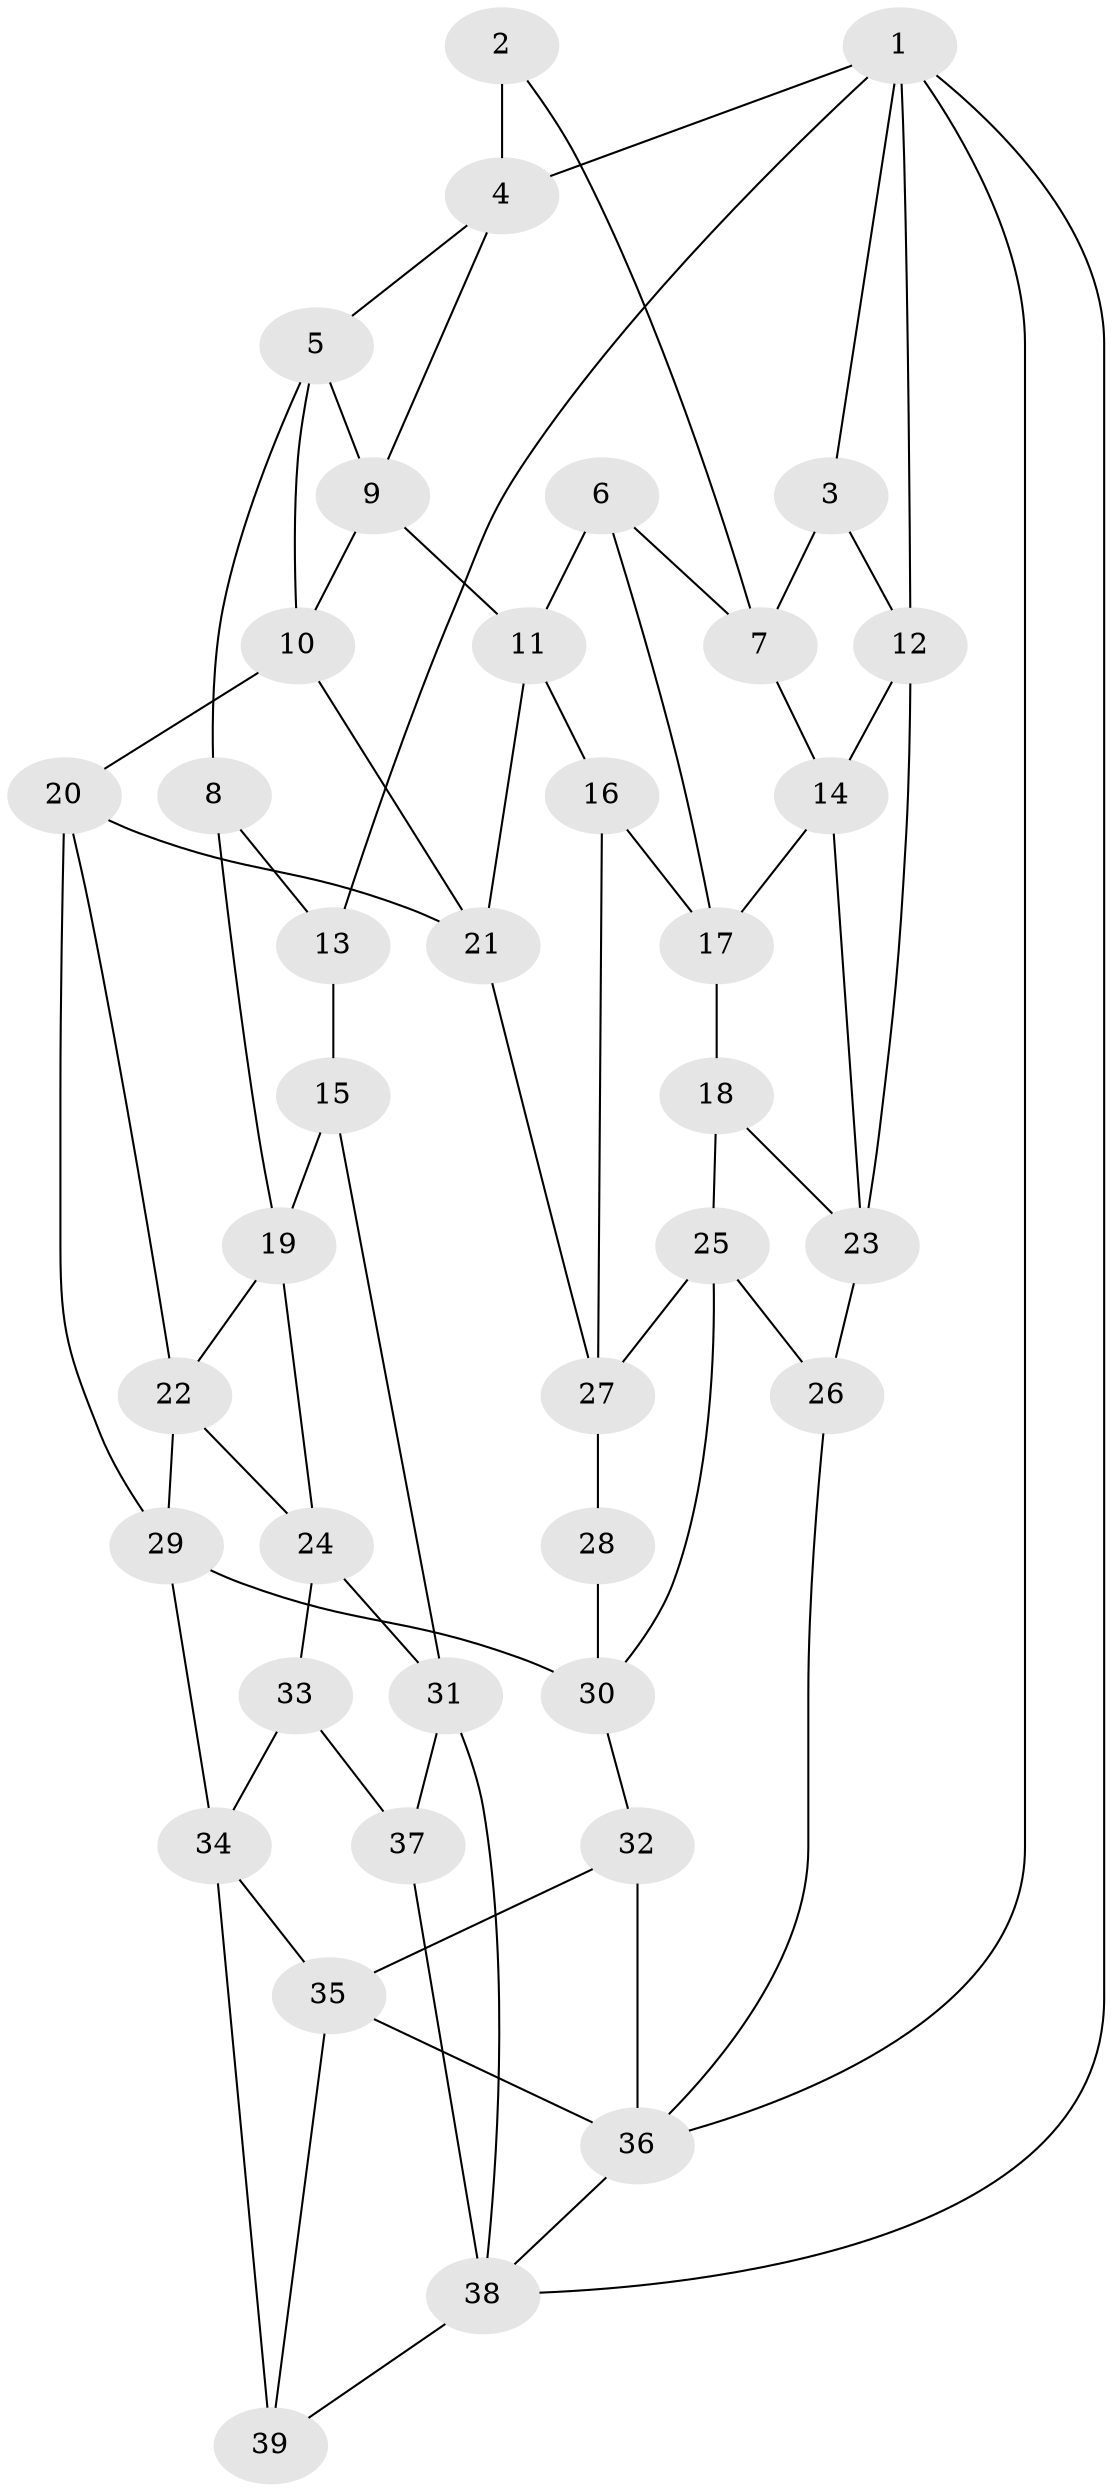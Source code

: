 // original degree distribution, {3: 0.020618556701030927, 4: 0.21649484536082475, 5: 0.5773195876288659, 6: 0.18556701030927836}
// Generated by graph-tools (version 1.1) at 2025/38/03/04/25 23:38:20]
// undirected, 39 vertices, 72 edges
graph export_dot {
  node [color=gray90,style=filled];
  1;
  2;
  3;
  4;
  5;
  6;
  7;
  8;
  9;
  10;
  11;
  12;
  13;
  14;
  15;
  16;
  17;
  18;
  19;
  20;
  21;
  22;
  23;
  24;
  25;
  26;
  27;
  28;
  29;
  30;
  31;
  32;
  33;
  34;
  35;
  36;
  37;
  38;
  39;
  1 -- 3 [weight=1.0];
  1 -- 4 [weight=1.0];
  1 -- 12 [weight=1.0];
  1 -- 13 [weight=1.0];
  1 -- 36 [weight=1.0];
  1 -- 38 [weight=1.0];
  2 -- 4 [weight=2.0];
  2 -- 7 [weight=1.0];
  3 -- 7 [weight=1.0];
  3 -- 12 [weight=1.0];
  4 -- 5 [weight=1.0];
  4 -- 9 [weight=1.0];
  5 -- 8 [weight=1.0];
  5 -- 9 [weight=1.0];
  5 -- 10 [weight=1.0];
  6 -- 7 [weight=1.0];
  6 -- 11 [weight=1.0];
  6 -- 17 [weight=1.0];
  7 -- 14 [weight=1.0];
  8 -- 13 [weight=2.0];
  8 -- 19 [weight=1.0];
  9 -- 10 [weight=1.0];
  9 -- 11 [weight=1.0];
  10 -- 20 [weight=1.0];
  10 -- 21 [weight=1.0];
  11 -- 16 [weight=1.0];
  11 -- 21 [weight=1.0];
  12 -- 14 [weight=1.0];
  12 -- 23 [weight=1.0];
  13 -- 15 [weight=1.0];
  14 -- 17 [weight=1.0];
  14 -- 23 [weight=1.0];
  15 -- 19 [weight=1.0];
  15 -- 31 [weight=1.0];
  16 -- 17 [weight=1.0];
  16 -- 27 [weight=1.0];
  17 -- 18 [weight=1.0];
  18 -- 23 [weight=1.0];
  18 -- 25 [weight=1.0];
  19 -- 22 [weight=1.0];
  19 -- 24 [weight=1.0];
  20 -- 21 [weight=1.0];
  20 -- 22 [weight=1.0];
  20 -- 29 [weight=1.0];
  21 -- 27 [weight=1.0];
  22 -- 24 [weight=1.0];
  22 -- 29 [weight=1.0];
  23 -- 26 [weight=1.0];
  24 -- 31 [weight=1.0];
  24 -- 33 [weight=1.0];
  25 -- 26 [weight=1.0];
  25 -- 27 [weight=1.0];
  25 -- 30 [weight=1.0];
  26 -- 36 [weight=1.0];
  27 -- 28 [weight=2.0];
  28 -- 30 [weight=2.0];
  29 -- 30 [weight=1.0];
  29 -- 34 [weight=1.0];
  30 -- 32 [weight=1.0];
  31 -- 37 [weight=1.0];
  31 -- 38 [weight=1.0];
  32 -- 35 [weight=1.0];
  32 -- 36 [weight=1.0];
  33 -- 34 [weight=1.0];
  33 -- 37 [weight=2.0];
  34 -- 35 [weight=1.0];
  34 -- 39 [weight=2.0];
  35 -- 36 [weight=1.0];
  35 -- 39 [weight=1.0];
  36 -- 38 [weight=1.0];
  37 -- 38 [weight=2.0];
  38 -- 39 [weight=1.0];
}
